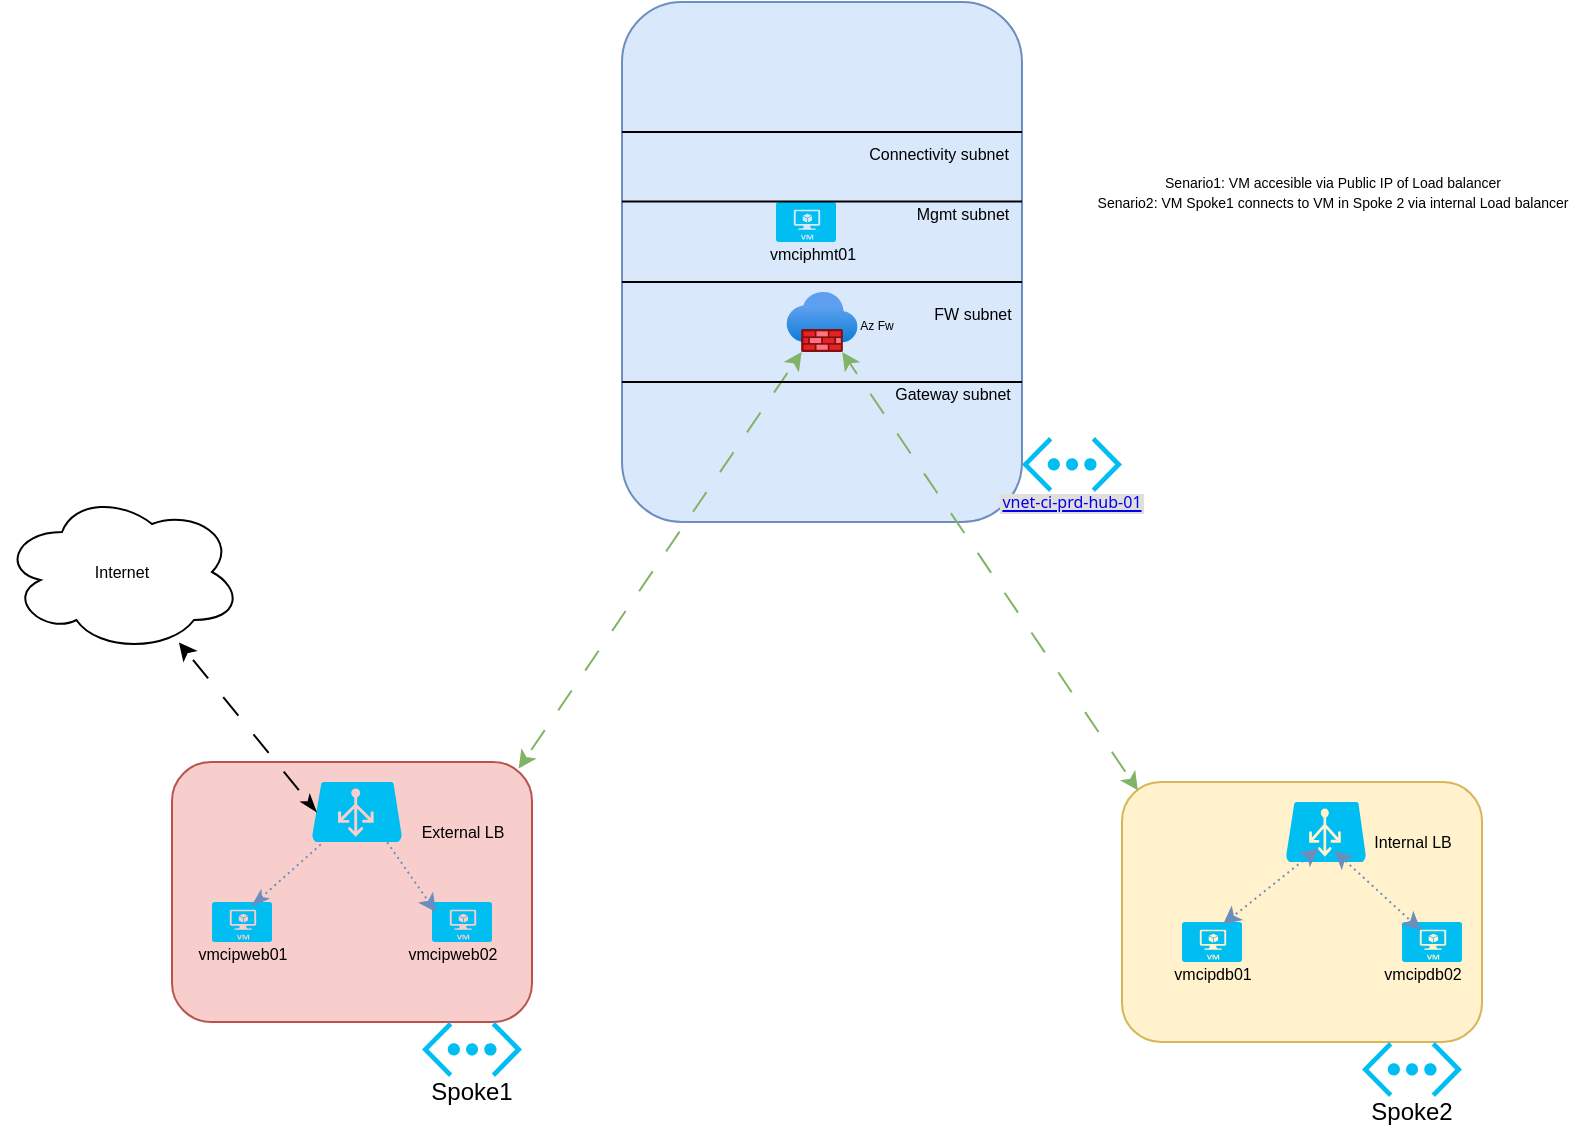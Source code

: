 <mxfile>
    <diagram id="0Asa_uwm-BRLgnlMTFJN" name="Page-1">
        <mxGraphModel dx="1856" dy="1139" grid="0" gridSize="10" guides="1" tooltips="1" connect="1" arrows="1" fold="1" page="1" pageScale="1" pageWidth="850" pageHeight="1100" math="0" shadow="0">
            <root>
                <mxCell id="0"/>
                <mxCell id="1" parent="0"/>
                <mxCell id="2" value="" style="rounded=1;whiteSpace=wrap;html=1;fillColor=#dae8fc;strokeColor=#6c8ebf;" parent="1" vertex="1">
                    <mxGeometry x="330" y="20" width="200" height="260" as="geometry"/>
                </mxCell>
                <mxCell id="3" value="" style="verticalLabelPosition=bottom;html=1;verticalAlign=top;align=center;strokeColor=none;fillColor=#00BEF2;shape=mxgraph.azure.virtual_network;pointerEvents=1;" parent="1" vertex="1">
                    <mxGeometry x="530" y="237.5" width="50" height="27.5" as="geometry"/>
                </mxCell>
                <mxCell id="4" value="" style="rounded=1;whiteSpace=wrap;html=1;fillColor=#f8cecc;strokeColor=#b85450;" parent="1" vertex="1">
                    <mxGeometry x="105" y="400" width="180" height="130" as="geometry"/>
                </mxCell>
                <mxCell id="5" value="" style="verticalLabelPosition=bottom;html=1;verticalAlign=top;align=center;strokeColor=none;fillColor=#00BEF2;shape=mxgraph.azure.virtual_network;pointerEvents=1;" parent="1" vertex="1">
                    <mxGeometry x="230" y="530" width="50" height="27.5" as="geometry"/>
                </mxCell>
                <mxCell id="6" value="" style="rounded=1;whiteSpace=wrap;html=1;fillColor=#fff2cc;strokeColor=#d6b656;" parent="1" vertex="1">
                    <mxGeometry x="580" y="410" width="180" height="130" as="geometry"/>
                </mxCell>
                <mxCell id="7" value="" style="verticalLabelPosition=bottom;html=1;verticalAlign=top;align=center;strokeColor=none;fillColor=#00BEF2;shape=mxgraph.azure.virtual_network;pointerEvents=1;" parent="1" vertex="1">
                    <mxGeometry x="700" y="540" width="50" height="27.5" as="geometry"/>
                </mxCell>
                <mxCell id="9" value="Spoke1" style="text;html=1;strokeColor=none;fillColor=none;align=center;verticalAlign=middle;whiteSpace=wrap;rounded=0;" parent="1" vertex="1">
                    <mxGeometry x="225" y="550" width="60" height="30" as="geometry"/>
                </mxCell>
                <mxCell id="11" value="Spoke2" style="text;html=1;strokeColor=none;fillColor=none;align=center;verticalAlign=middle;whiteSpace=wrap;rounded=0;" parent="1" vertex="1">
                    <mxGeometry x="695" y="560" width="60" height="30" as="geometry"/>
                </mxCell>
                <mxCell id="18" value="" style="endArrow=classic;startArrow=classic;html=1;exitX=0.963;exitY=0.025;exitDx=0;exitDy=0;exitPerimeter=0;dashed=1;dashPattern=12 12;movable=1;flowAnimation=1;fillColor=#d5e8d4;strokeColor=#82b366;" parent="1" source="4" target="20" edge="1">
                    <mxGeometry width="50" height="50" relative="1" as="geometry">
                        <mxPoint x="540" y="380" as="sourcePoint"/>
                        <mxPoint x="590" y="330" as="targetPoint"/>
                    </mxGeometry>
                </mxCell>
                <mxCell id="19" value="" style="endArrow=classic;startArrow=classic;html=1;exitX=0.044;exitY=0.032;exitDx=0;exitDy=0;exitPerimeter=0;fillColor=#d5e8d4;strokeColor=#82b366;dashed=1;dashPattern=12 12;flowAnimation=1;" parent="1" source="6" target="20" edge="1">
                    <mxGeometry width="50" height="50" relative="1" as="geometry">
                        <mxPoint x="540" y="380" as="sourcePoint"/>
                        <mxPoint x="590" y="330" as="targetPoint"/>
                    </mxGeometry>
                </mxCell>
                <mxCell id="20" value="" style="aspect=fixed;html=1;points=[];align=center;image;fontSize=12;image=img/lib/azure2/networking/Firewalls.svg;" parent="1" vertex="1">
                    <mxGeometry x="412.25" y="165" width="35.5" height="30" as="geometry"/>
                </mxCell>
                <mxCell id="21" value="&lt;font style=&quot;font-size: 6px;&quot;&gt;Az Fw&lt;/font&gt;" style="text;html=1;strokeColor=none;fillColor=none;align=center;verticalAlign=middle;whiteSpace=wrap;rounded=0;" parent="1" vertex="1">
                    <mxGeometry x="435" y="170" width="45" height="20" as="geometry"/>
                </mxCell>
                <mxCell id="23" value="" style="verticalLabelPosition=bottom;html=1;verticalAlign=top;align=center;strokeColor=none;fillColor=#00BEF2;shape=mxgraph.azure.virtual_machine;fontSize=6;" parent="1" vertex="1">
                    <mxGeometry x="407" y="120" width="30" height="20" as="geometry"/>
                </mxCell>
                <mxCell id="25" value="&lt;a style=&quot;vertical-align: middle; padding: 1px; cursor: pointer; font-family: az_ea_font, &amp;quot;Segoe UI&amp;quot;, az_font, system-ui, -apple-system, BlinkMacSystemFont, Roboto, Oxygen, Ubuntu, Cantarell, &amp;quot;Open Sans&amp;quot;, &amp;quot;Helvetica Neue&amp;quot;, sans-serif; text-align: left; background-color: rgb(225, 223, 221); outline: 0px !important;&quot; href=&quot;https://ms.portal.azure.com/#@fdpo.onmicrosoft.com/resource/subscriptions/a4759024-5fdf-4cd9-8def-f6fd09cbbcdb/resourceGroups/rg-ci-prd-hub-01/providers/Microsoft.Network/virtualNetworks/vnet-ci-prd-hub-01&quot; tabindex=&quot;0&quot; class=&quot;fxc-gcflink-link msportalfx-activated&quot;&gt;&lt;font style=&quot;font-size: 8px;&quot;&gt;vnet-ci-prd-hub-01&lt;/font&gt;&lt;/a&gt;" style="text;html=1;strokeColor=none;fillColor=none;align=center;verticalAlign=middle;whiteSpace=wrap;rounded=0;fontSize=6;" parent="1" vertex="1">
                    <mxGeometry x="490" y="260" width="130" height="20" as="geometry"/>
                </mxCell>
                <mxCell id="22" value="" style="verticalLabelPosition=bottom;html=1;verticalAlign=top;align=center;strokeColor=none;fillColor=#00BEF2;shape=mxgraph.azure.virtual_machine;fontSize=6;" parent="1" vertex="1">
                    <mxGeometry x="125" y="470" width="30" height="20" as="geometry"/>
                </mxCell>
                <mxCell id="24" value="" style="verticalLabelPosition=bottom;html=1;verticalAlign=top;align=center;strokeColor=none;fillColor=#00BEF2;shape=mxgraph.azure.virtual_machine;fontSize=6;" parent="1" vertex="1">
                    <mxGeometry x="610" y="480" width="30" height="20" as="geometry"/>
                </mxCell>
                <mxCell id="26" value="" style="endArrow=none;html=1;entryX=1;entryY=0.25;entryDx=0;entryDy=0;" parent="1" target="2" edge="1">
                    <mxGeometry width="50" height="50" relative="1" as="geometry">
                        <mxPoint x="330" y="85" as="sourcePoint"/>
                        <mxPoint x="560" y="130" as="targetPoint"/>
                    </mxGeometry>
                </mxCell>
                <mxCell id="27" value="" style="endArrow=none;html=1;entryX=1;entryY=0.25;entryDx=0;entryDy=0;" parent="1" edge="1">
                    <mxGeometry width="50" height="50" relative="1" as="geometry">
                        <mxPoint x="330" y="119.71" as="sourcePoint"/>
                        <mxPoint x="530" y="119.71" as="targetPoint"/>
                    </mxGeometry>
                </mxCell>
                <mxCell id="28" value="" style="endArrow=none;html=1;entryX=1;entryY=0.25;entryDx=0;entryDy=0;" parent="1" edge="1">
                    <mxGeometry width="50" height="50" relative="1" as="geometry">
                        <mxPoint x="330" y="160" as="sourcePoint"/>
                        <mxPoint x="530" y="160" as="targetPoint"/>
                    </mxGeometry>
                </mxCell>
                <mxCell id="31" value="" style="endArrow=none;html=1;" parent="1" edge="1">
                    <mxGeometry width="50" height="50" relative="1" as="geometry">
                        <mxPoint x="330" y="210" as="sourcePoint"/>
                        <mxPoint x="530" y="210" as="targetPoint"/>
                        <Array as="points"/>
                    </mxGeometry>
                </mxCell>
                <mxCell id="30" value="&lt;font style=&quot;font-size: 8px;&quot;&gt;FW subnet&lt;/font&gt;" style="text;html=1;align=center;verticalAlign=middle;resizable=0;points=[];autosize=1;strokeColor=none;fillColor=none;" parent="1" vertex="1">
                    <mxGeometry x="475" y="160" width="60" height="30" as="geometry"/>
                </mxCell>
                <mxCell id="32" value="&lt;font style=&quot;font-size: 8px;&quot;&gt;Mgmt subnet&lt;/font&gt;" style="text;html=1;align=center;verticalAlign=middle;resizable=0;points=[];autosize=1;strokeColor=none;fillColor=none;" parent="1" vertex="1">
                    <mxGeometry x="465" y="110" width="70" height="30" as="geometry"/>
                </mxCell>
                <mxCell id="33" value="&lt;font style=&quot;font-size: 8px;&quot;&gt;Connectivity subnet&lt;/font&gt;" style="text;html=1;align=center;verticalAlign=middle;resizable=0;points=[];autosize=1;strokeColor=none;fillColor=none;" parent="1" vertex="1">
                    <mxGeometry x="442.5" y="80" width="90" height="30" as="geometry"/>
                </mxCell>
                <mxCell id="35" style="edgeStyle=none;html=1;entryX=0.66;entryY=0.105;entryDx=0;entryDy=0;entryPerimeter=0;fontSize=8;dashed=1;fixDash=0;dashPattern=1 2;flowAnimation=1;fillColor=#dae8fc;strokeColor=#6c8ebf;endArrow=classicThin;endFill=1;jumpStyle=gap;" parent="1" source="34" target="22" edge="1">
                    <mxGeometry relative="1" as="geometry"/>
                </mxCell>
                <mxCell id="34" value="" style="verticalLabelPosition=bottom;html=1;verticalAlign=top;align=center;strokeColor=none;fillColor=#00BEF2;shape=mxgraph.azure.azure_load_balancer;fontSize=8;" parent="1" vertex="1">
                    <mxGeometry x="175" y="410" width="45" height="30" as="geometry"/>
                </mxCell>
                <mxCell id="36" value="" style="verticalLabelPosition=bottom;html=1;verticalAlign=top;align=center;strokeColor=none;fillColor=#00BEF2;shape=mxgraph.azure.virtual_machine;fontSize=6;" parent="1" vertex="1">
                    <mxGeometry x="720" y="480" width="30" height="20" as="geometry"/>
                </mxCell>
                <mxCell id="37" value="" style="verticalLabelPosition=bottom;html=1;verticalAlign=top;align=center;strokeColor=none;fillColor=#00BEF2;shape=mxgraph.azure.azure_load_balancer;fontSize=8;" parent="1" vertex="1">
                    <mxGeometry x="662" y="420" width="40" height="30" as="geometry"/>
                </mxCell>
                <mxCell id="38" value="" style="endArrow=classic;startArrow=classic;html=1;dashed=1;dashPattern=1 2;fontSize=8;entryX=0.406;entryY=0.774;entryDx=0;entryDy=0;entryPerimeter=0;exitX=0.684;exitY=0.057;exitDx=0;exitDy=0;exitPerimeter=0;fillColor=#dae8fc;strokeColor=#6c8ebf;flowAnimation=1;" parent="1" source="24" target="37" edge="1">
                    <mxGeometry width="50" height="50" relative="1" as="geometry">
                        <mxPoint x="440" y="460" as="sourcePoint"/>
                        <mxPoint x="490" y="410" as="targetPoint"/>
                    </mxGeometry>
                </mxCell>
                <mxCell id="39" value="" style="endArrow=classic;startArrow=classic;html=1;dashed=1;dashPattern=1 2;fontSize=8;entryX=0.606;entryY=0.815;entryDx=0;entryDy=0;entryPerimeter=0;exitX=0.311;exitY=0.2;exitDx=0;exitDy=0;exitPerimeter=0;fillColor=#dae8fc;strokeColor=#6c8ebf;flowAnimation=1;" parent="1" source="36" target="37" edge="1">
                    <mxGeometry width="50" height="50" relative="1" as="geometry">
                        <mxPoint x="675.52" y="521.14" as="sourcePoint"/>
                        <mxPoint x="700.3" y="492.09" as="targetPoint"/>
                    </mxGeometry>
                </mxCell>
                <mxCell id="40" value="External LB" style="text;html=1;align=center;verticalAlign=middle;resizable=0;points=[];autosize=1;strokeColor=none;fillColor=none;fontSize=8;" parent="1" vertex="1">
                    <mxGeometry x="220" y="425" width="60" height="20" as="geometry"/>
                </mxCell>
                <mxCell id="41" value="Internal LB" style="text;html=1;align=center;verticalAlign=middle;resizable=0;points=[];autosize=1;strokeColor=none;fillColor=none;fontSize=8;" parent="1" vertex="1">
                    <mxGeometry x="695" y="430" width="60" height="20" as="geometry"/>
                </mxCell>
                <mxCell id="42" value="Internet" style="ellipse;shape=cloud;whiteSpace=wrap;html=1;fontSize=8;" parent="1" vertex="1">
                    <mxGeometry x="20" y="265" width="120" height="80" as="geometry"/>
                </mxCell>
                <mxCell id="44" value="" style="endArrow=classicThin;html=1;dashed=1;dashPattern=12 12;fontSize=8;entryX=0.05;entryY=0.5;entryDx=0;entryDy=0;entryPerimeter=0;endFill=1;startArrow=classic;startFill=1;flowAnimation=1;" parent="1" source="42" target="34" edge="1">
                    <mxGeometry width="50" height="50" relative="1" as="geometry">
                        <mxPoint x="370" y="340" as="sourcePoint"/>
                        <mxPoint x="420" y="290" as="targetPoint"/>
                    </mxGeometry>
                </mxCell>
                <mxCell id="45" value="&lt;font style=&quot;font-size: 7px;&quot;&gt;Senario1: VM accesible via Public IP of Load balancer&lt;br&gt;Senario2: VM Spoke1 connects to VM in Spoke 2 via internal Load balancer&lt;/font&gt;" style="text;html=1;align=center;verticalAlign=middle;resizable=0;points=[];autosize=1;strokeColor=none;fillColor=none;fontSize=8;" parent="1" vertex="1">
                    <mxGeometry x="555" y="100" width="260" height="30" as="geometry"/>
                </mxCell>
                <mxCell id="48" value="&lt;font style=&quot;font-size: 8px;&quot;&gt;vmciphmt01&lt;/font&gt;" style="text;html=1;align=center;verticalAlign=middle;resizable=0;points=[];autosize=1;strokeColor=none;fillColor=none;" parent="1" vertex="1">
                    <mxGeometry x="390" y="130" width="70" height="30" as="geometry"/>
                </mxCell>
                <mxCell id="49" value="&lt;font style=&quot;font-size: 8px;&quot;&gt;vmcipweb01&lt;/font&gt;" style="text;html=1;align=center;verticalAlign=middle;resizable=0;points=[];autosize=1;strokeColor=none;fillColor=none;" parent="1" vertex="1">
                    <mxGeometry x="105" y="480" width="70" height="30" as="geometry"/>
                </mxCell>
                <mxCell id="50" value="&lt;font style=&quot;font-size: 8px;&quot;&gt;vmcipdb01&lt;/font&gt;" style="text;html=1;align=center;verticalAlign=middle;resizable=0;points=[];autosize=1;strokeColor=none;fillColor=none;" parent="1" vertex="1">
                    <mxGeometry x="595" y="490" width="60" height="30" as="geometry"/>
                </mxCell>
                <mxCell id="51" value="&lt;font style=&quot;font-size: 8px;&quot;&gt;vmcipdb02&lt;/font&gt;" style="text;html=1;align=center;verticalAlign=middle;resizable=0;points=[];autosize=1;strokeColor=none;fillColor=none;" parent="1" vertex="1">
                    <mxGeometry x="700" y="490" width="60" height="30" as="geometry"/>
                </mxCell>
                <mxCell id="53" value="" style="verticalLabelPosition=bottom;html=1;verticalAlign=top;align=center;strokeColor=none;fillColor=#00BEF2;shape=mxgraph.azure.virtual_machine;fontSize=6;" parent="1" vertex="1">
                    <mxGeometry x="235" y="470" width="30" height="20" as="geometry"/>
                </mxCell>
                <mxCell id="55" style="edgeStyle=none;html=1;entryX=0.067;entryY=0.257;entryDx=0;entryDy=0;entryPerimeter=0;fontSize=8;dashed=1;fixDash=0;dashPattern=1 2;flowAnimation=1;fillColor=#dae8fc;strokeColor=#6c8ebf;exitX=0.813;exitY=0.957;exitDx=0;exitDy=0;exitPerimeter=0;" parent="1" source="34" target="53" edge="1">
                    <mxGeometry relative="1" as="geometry">
                        <mxPoint x="190.717" y="450" as="sourcePoint"/>
                        <mxPoint x="154.8" y="482.1" as="targetPoint"/>
                    </mxGeometry>
                </mxCell>
                <mxCell id="56" value="&lt;font style=&quot;font-size: 8px;&quot;&gt;vmcipweb02&lt;/font&gt;" style="text;html=1;align=center;verticalAlign=middle;resizable=0;points=[];autosize=1;strokeColor=none;fillColor=none;" parent="1" vertex="1">
                    <mxGeometry x="210" y="480" width="70" height="30" as="geometry"/>
                </mxCell>
                <mxCell id="58" value="&lt;font style=&quot;font-size: 8px;&quot;&gt;Gateway subnet&lt;/font&gt;" style="text;html=1;align=center;verticalAlign=middle;resizable=0;points=[];autosize=1;strokeColor=none;fillColor=none;" parent="1" vertex="1">
                    <mxGeometry x="455" y="200" width="80" height="30" as="geometry"/>
                </mxCell>
            </root>
        </mxGraphModel>
    </diagram>
</mxfile>
